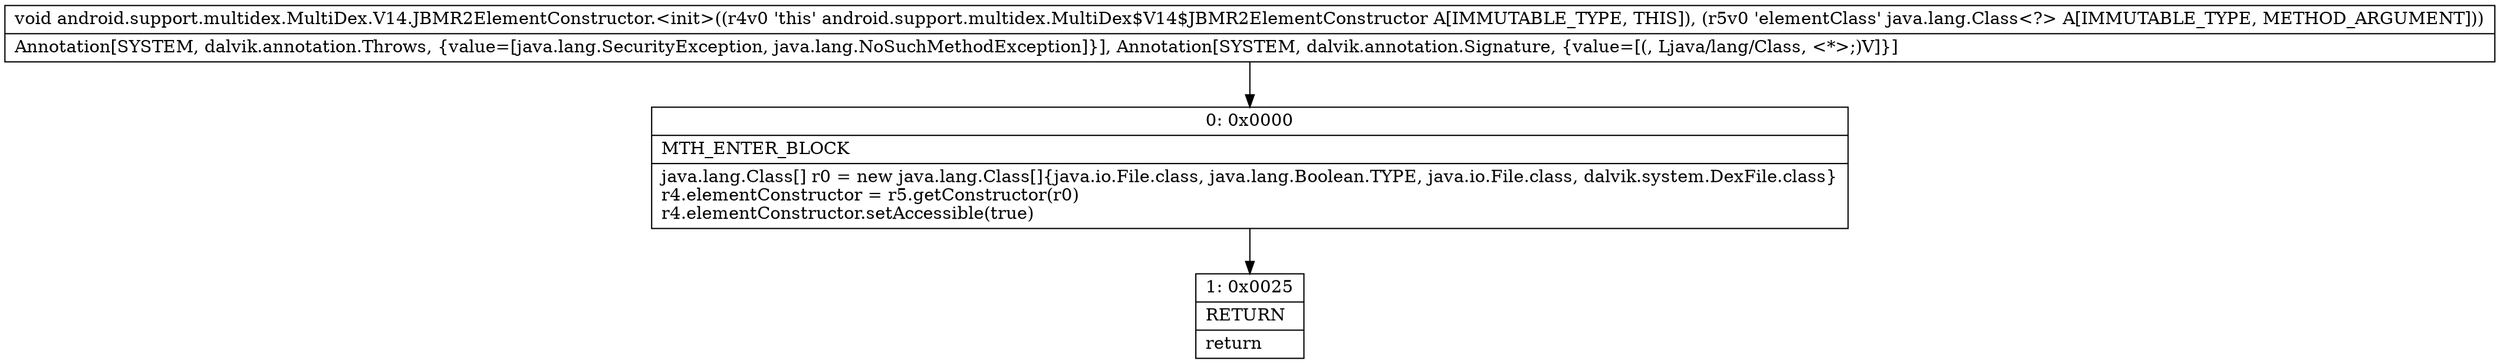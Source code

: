 digraph "CFG forandroid.support.multidex.MultiDex.V14.JBMR2ElementConstructor.\<init\>(Ljava\/lang\/Class;)V" {
Node_0 [shape=record,label="{0\:\ 0x0000|MTH_ENTER_BLOCK\l|java.lang.Class[] r0 = new java.lang.Class[]\{java.io.File.class, java.lang.Boolean.TYPE, java.io.File.class, dalvik.system.DexFile.class\}\lr4.elementConstructor = r5.getConstructor(r0)\lr4.elementConstructor.setAccessible(true)\l}"];
Node_1 [shape=record,label="{1\:\ 0x0025|RETURN\l|return\l}"];
MethodNode[shape=record,label="{void android.support.multidex.MultiDex.V14.JBMR2ElementConstructor.\<init\>((r4v0 'this' android.support.multidex.MultiDex$V14$JBMR2ElementConstructor A[IMMUTABLE_TYPE, THIS]), (r5v0 'elementClass' java.lang.Class\<?\> A[IMMUTABLE_TYPE, METHOD_ARGUMENT]))  | Annotation[SYSTEM, dalvik.annotation.Throws, \{value=[java.lang.SecurityException, java.lang.NoSuchMethodException]\}], Annotation[SYSTEM, dalvik.annotation.Signature, \{value=[(, Ljava\/lang\/Class, \<*\>;)V]\}]\l}"];
MethodNode -> Node_0;
Node_0 -> Node_1;
}

